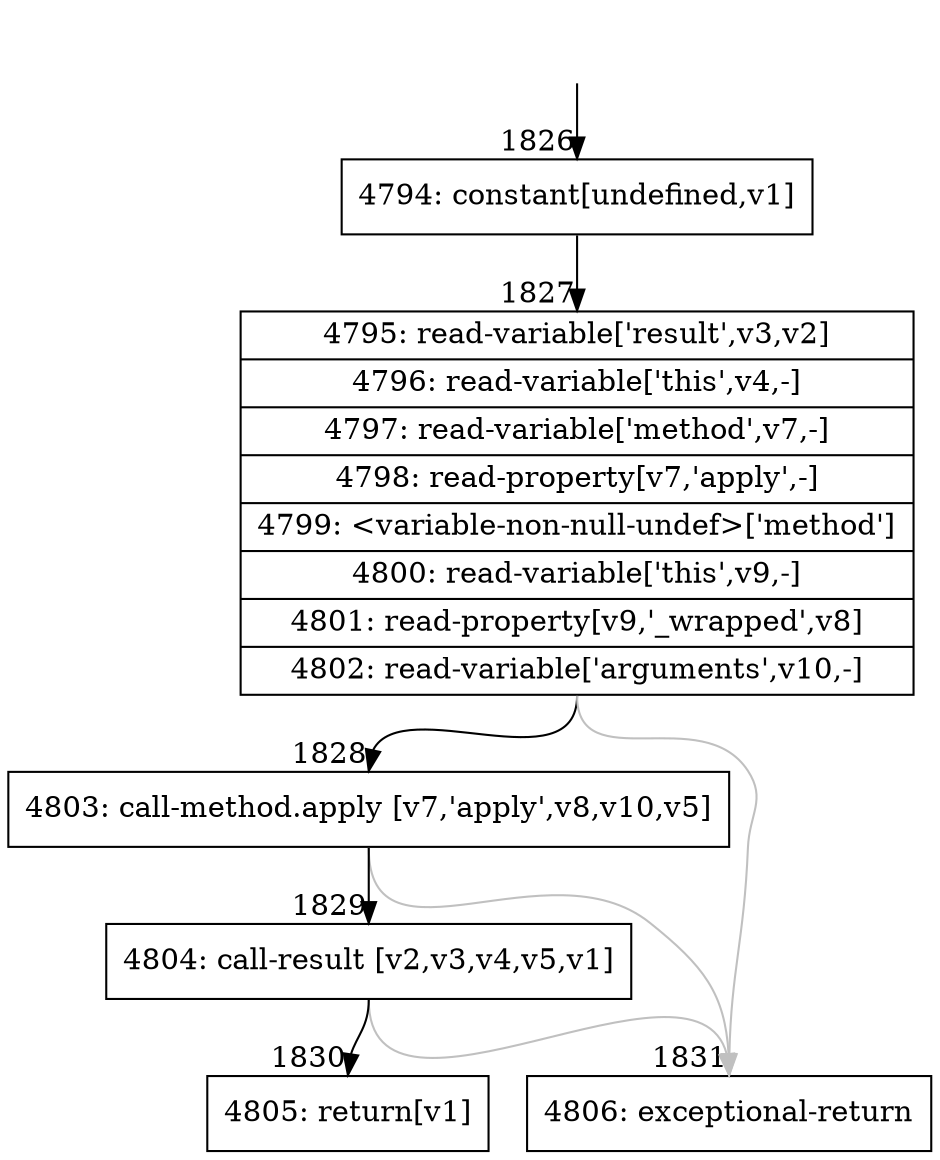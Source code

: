 digraph {
rankdir="TD"
BB_entry164[shape=none,label=""];
BB_entry164 -> BB1826 [tailport=s, headport=n, headlabel="    1826"]
BB1826 [shape=record label="{4794: constant[undefined,v1]}" ] 
BB1826 -> BB1827 [tailport=s, headport=n, headlabel="      1827"]
BB1827 [shape=record label="{4795: read-variable['result',v3,v2]|4796: read-variable['this',v4,-]|4797: read-variable['method',v7,-]|4798: read-property[v7,'apply',-]|4799: \<variable-non-null-undef\>['method']|4800: read-variable['this',v9,-]|4801: read-property[v9,'_wrapped',v8]|4802: read-variable['arguments',v10,-]}" ] 
BB1827 -> BB1828 [tailport=s, headport=n, headlabel="      1828"]
BB1827 -> BB1831 [tailport=s, headport=n, color=gray, headlabel="      1831"]
BB1828 [shape=record label="{4803: call-method.apply [v7,'apply',v8,v10,v5]}" ] 
BB1828 -> BB1829 [tailport=s, headport=n, headlabel="      1829"]
BB1828 -> BB1831 [tailport=s, headport=n, color=gray]
BB1829 [shape=record label="{4804: call-result [v2,v3,v4,v5,v1]}" ] 
BB1829 -> BB1830 [tailport=s, headport=n, headlabel="      1830"]
BB1829 -> BB1831 [tailport=s, headport=n, color=gray]
BB1830 [shape=record label="{4805: return[v1]}" ] 
BB1831 [shape=record label="{4806: exceptional-return}" ] 
//#$~ 1519
}

